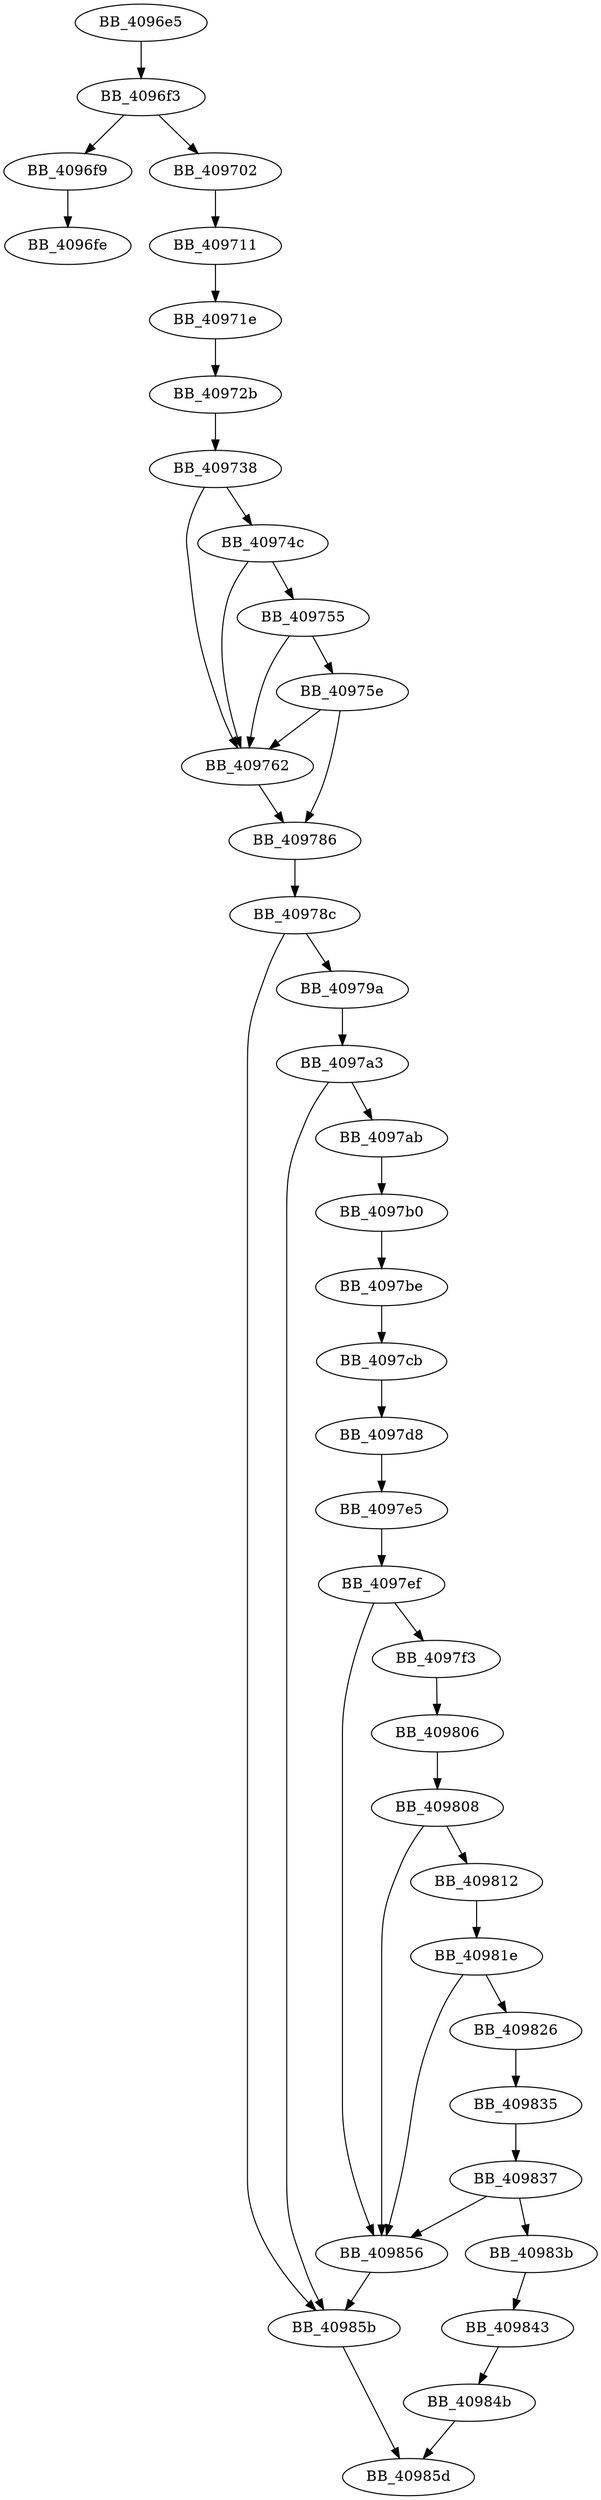 DiGraph __mtinit{
BB_4096e5->BB_4096f3
BB_4096f3->BB_4096f9
BB_4096f3->BB_409702
BB_4096f9->BB_4096fe
BB_409702->BB_409711
BB_409711->BB_40971e
BB_40971e->BB_40972b
BB_40972b->BB_409738
BB_409738->BB_40974c
BB_409738->BB_409762
BB_40974c->BB_409755
BB_40974c->BB_409762
BB_409755->BB_40975e
BB_409755->BB_409762
BB_40975e->BB_409762
BB_40975e->BB_409786
BB_409762->BB_409786
BB_409786->BB_40978c
BB_40978c->BB_40979a
BB_40978c->BB_40985b
BB_40979a->BB_4097a3
BB_4097a3->BB_4097ab
BB_4097a3->BB_40985b
BB_4097ab->BB_4097b0
BB_4097b0->BB_4097be
BB_4097be->BB_4097cb
BB_4097cb->BB_4097d8
BB_4097d8->BB_4097e5
BB_4097e5->BB_4097ef
BB_4097ef->BB_4097f3
BB_4097ef->BB_409856
BB_4097f3->BB_409806
BB_409806->BB_409808
BB_409808->BB_409812
BB_409808->BB_409856
BB_409812->BB_40981e
BB_40981e->BB_409826
BB_40981e->BB_409856
BB_409826->BB_409835
BB_409835->BB_409837
BB_409837->BB_40983b
BB_409837->BB_409856
BB_40983b->BB_409843
BB_409843->BB_40984b
BB_40984b->BB_40985d
BB_409856->BB_40985b
BB_40985b->BB_40985d
}
